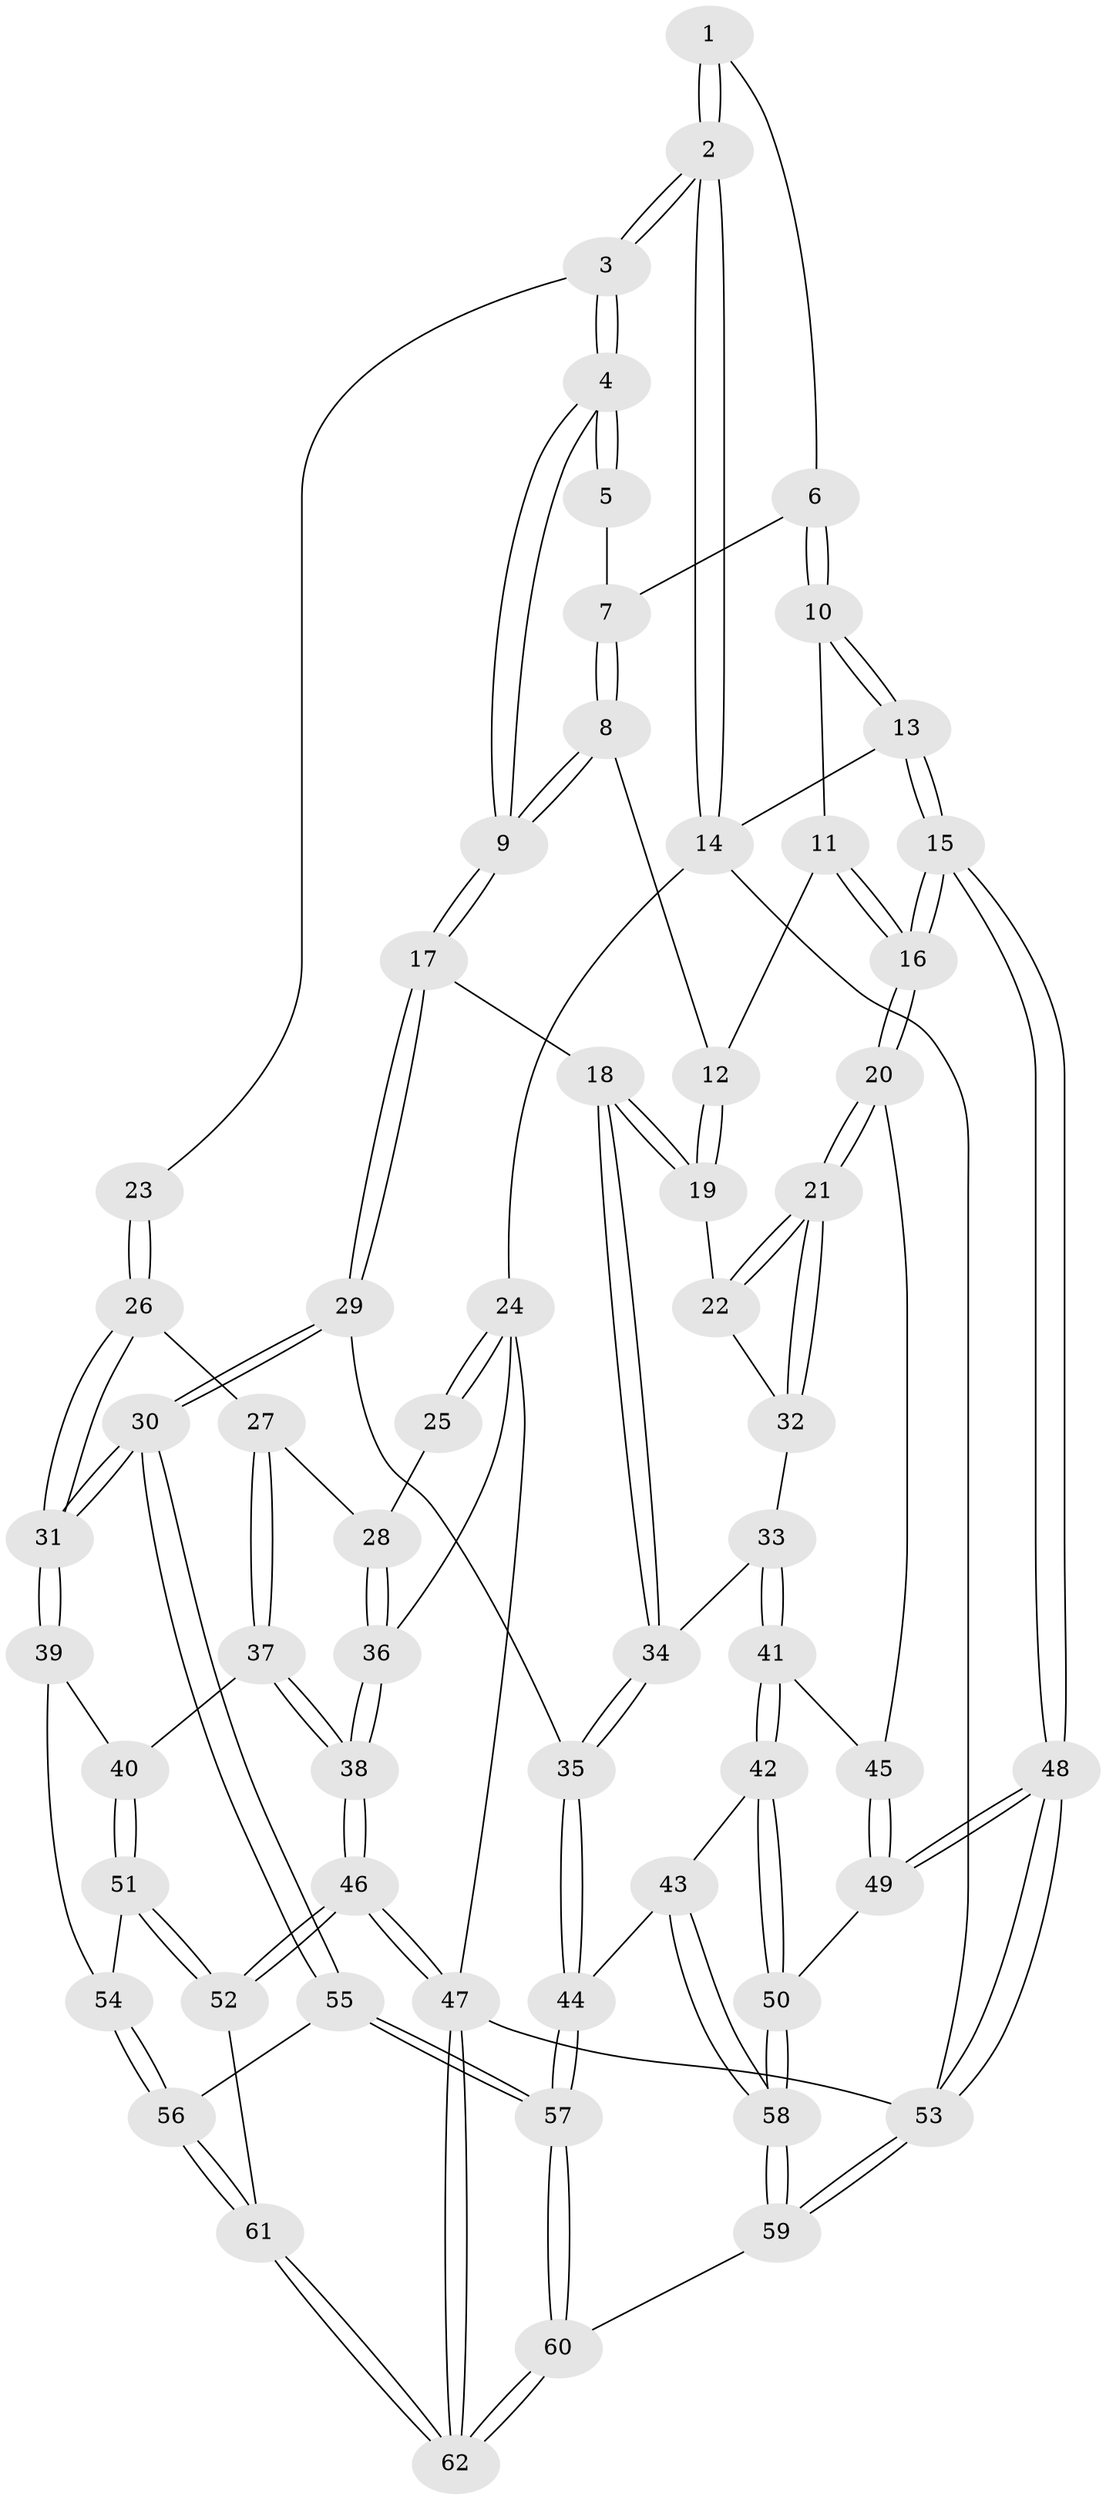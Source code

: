 // coarse degree distribution, {3: 0.25, 7: 0.05555555555555555, 5: 0.19444444444444445, 6: 0.1111111111111111, 4: 0.3888888888888889}
// Generated by graph-tools (version 1.1) at 2025/42/03/06/25 10:42:35]
// undirected, 62 vertices, 152 edges
graph export_dot {
graph [start="1"]
  node [color=gray90,style=filled];
  1 [pos="+0.8494646525769639+0.050803490874057194"];
  2 [pos="+1+0"];
  3 [pos="+0.41579218186087935+0"];
  4 [pos="+0.4238103195640977+0.003063468570229525"];
  5 [pos="+0.7336456406464127+0.05161567071983381"];
  6 [pos="+0.9362451225192775+0.1244135353346005"];
  7 [pos="+0.88937836087693+0.14610791853757604"];
  8 [pos="+0.8590659391569436+0.17530202813833784"];
  9 [pos="+0.44686804749958603+0.07526966995003877"];
  10 [pos="+1+0.12090196309179127"];
  11 [pos="+0.8741436840894915+0.28065202125503225"];
  12 [pos="+0.8494378713673705+0.27859210639190235"];
  13 [pos="+1+0.059159480261431384"];
  14 [pos="+1+0"];
  15 [pos="+1+0.481376010637605"];
  16 [pos="+1+0.46457161240529343"];
  17 [pos="+0.45528648780194736+0.1127105184945017"];
  18 [pos="+0.7189467721873158+0.3179415425205535"];
  19 [pos="+0.7551828514336869+0.32307850974989794"];
  20 [pos="+1+0.46779837807802815"];
  21 [pos="+0.9765387215383176+0.46491286930134895"];
  22 [pos="+0.7671582897103317+0.33632889292604684"];
  23 [pos="+0.38443942984364304+0"];
  24 [pos="+0+0"];
  25 [pos="+0.25712936626109356+0"];
  26 [pos="+0.08472051052605102+0.43414012016087883"];
  27 [pos="+0.07449827419862012+0.4324997547303557"];
  28 [pos="+0.03492853988036975+0.4092618625992674"];
  29 [pos="+0.37695010048626737+0.4923698814366158"];
  30 [pos="+0.3500200905236309+0.5156919140965085"];
  31 [pos="+0.3231964836085564+0.5173266454383763"];
  32 [pos="+0.8298942912272346+0.5040612969232955"];
  33 [pos="+0.808399317053099+0.5248778912025821"];
  34 [pos="+0.6988734881101818+0.46658775881485653"];
  35 [pos="+0.5872201185280471+0.5912837049844679"];
  36 [pos="+0+0.3861839617605237"];
  37 [pos="+0.04433884074559109+0.5721505239406258"];
  38 [pos="+0+0.7640389478560953"];
  39 [pos="+0.25353825885247344+0.561986890287244"];
  40 [pos="+0.13908368503944485+0.6174765426778177"];
  41 [pos="+0.7964535927553581+0.5936279331485622"];
  42 [pos="+0.6952432013490829+0.6552907528607772"];
  43 [pos="+0.6815740410129372+0.6579822427498736"];
  44 [pos="+0.6289898283454413+0.645902585142197"];
  45 [pos="+0.8368244060091166+0.6123811877789307"];
  46 [pos="+0+0.8238943632875055"];
  47 [pos="+0+1"];
  48 [pos="+1+0.653786808006944"];
  49 [pos="+0.9466764007686613+0.7096507990769844"];
  50 [pos="+0.8821418198301121+0.759494491654895"];
  51 [pos="+0.045616308265367+0.7449056860897141"];
  52 [pos="+0.005969189160721104+0.7807665544862953"];
  53 [pos="+1+1"];
  54 [pos="+0.16652800046870922+0.7137500141572434"];
  55 [pos="+0.34069598699051207+0.7735383994617887"];
  56 [pos="+0.2852072968832415+0.7922027218450641"];
  57 [pos="+0.5018144928523851+0.9649178021599909"];
  58 [pos="+0.7912750813222545+0.9327611584462601"];
  59 [pos="+0.7569129151800219+1"];
  60 [pos="+0.5368762421556729+1"];
  61 [pos="+0.19069704035385143+0.8401306173820129"];
  62 [pos="+0.17647526243836836+1"];
  1 -- 2;
  1 -- 2;
  1 -- 6;
  2 -- 3;
  2 -- 3;
  2 -- 14;
  2 -- 14;
  3 -- 4;
  3 -- 4;
  3 -- 23;
  4 -- 5;
  4 -- 5;
  4 -- 9;
  4 -- 9;
  5 -- 7;
  6 -- 7;
  6 -- 10;
  6 -- 10;
  7 -- 8;
  7 -- 8;
  8 -- 9;
  8 -- 9;
  8 -- 12;
  9 -- 17;
  9 -- 17;
  10 -- 11;
  10 -- 13;
  10 -- 13;
  11 -- 12;
  11 -- 16;
  11 -- 16;
  12 -- 19;
  12 -- 19;
  13 -- 14;
  13 -- 15;
  13 -- 15;
  14 -- 24;
  14 -- 53;
  15 -- 16;
  15 -- 16;
  15 -- 48;
  15 -- 48;
  16 -- 20;
  16 -- 20;
  17 -- 18;
  17 -- 29;
  17 -- 29;
  18 -- 19;
  18 -- 19;
  18 -- 34;
  18 -- 34;
  19 -- 22;
  20 -- 21;
  20 -- 21;
  20 -- 45;
  21 -- 22;
  21 -- 22;
  21 -- 32;
  21 -- 32;
  22 -- 32;
  23 -- 26;
  23 -- 26;
  24 -- 25;
  24 -- 25;
  24 -- 36;
  24 -- 47;
  25 -- 28;
  26 -- 27;
  26 -- 31;
  26 -- 31;
  27 -- 28;
  27 -- 37;
  27 -- 37;
  28 -- 36;
  28 -- 36;
  29 -- 30;
  29 -- 30;
  29 -- 35;
  30 -- 31;
  30 -- 31;
  30 -- 55;
  30 -- 55;
  31 -- 39;
  31 -- 39;
  32 -- 33;
  33 -- 34;
  33 -- 41;
  33 -- 41;
  34 -- 35;
  34 -- 35;
  35 -- 44;
  35 -- 44;
  36 -- 38;
  36 -- 38;
  37 -- 38;
  37 -- 38;
  37 -- 40;
  38 -- 46;
  38 -- 46;
  39 -- 40;
  39 -- 54;
  40 -- 51;
  40 -- 51;
  41 -- 42;
  41 -- 42;
  41 -- 45;
  42 -- 43;
  42 -- 50;
  42 -- 50;
  43 -- 44;
  43 -- 58;
  43 -- 58;
  44 -- 57;
  44 -- 57;
  45 -- 49;
  45 -- 49;
  46 -- 47;
  46 -- 47;
  46 -- 52;
  46 -- 52;
  47 -- 62;
  47 -- 62;
  47 -- 53;
  48 -- 49;
  48 -- 49;
  48 -- 53;
  48 -- 53;
  49 -- 50;
  50 -- 58;
  50 -- 58;
  51 -- 52;
  51 -- 52;
  51 -- 54;
  52 -- 61;
  53 -- 59;
  53 -- 59;
  54 -- 56;
  54 -- 56;
  55 -- 56;
  55 -- 57;
  55 -- 57;
  56 -- 61;
  56 -- 61;
  57 -- 60;
  57 -- 60;
  58 -- 59;
  58 -- 59;
  59 -- 60;
  60 -- 62;
  60 -- 62;
  61 -- 62;
  61 -- 62;
}
